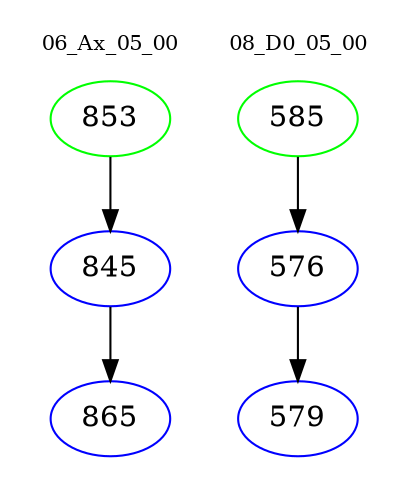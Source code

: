 digraph{
subgraph cluster_0 {
color = white
label = "06_Ax_05_00";
fontsize=10;
T0_853 [label="853", color="green"]
T0_853 -> T0_845 [color="black"]
T0_845 [label="845", color="blue"]
T0_845 -> T0_865 [color="black"]
T0_865 [label="865", color="blue"]
}
subgraph cluster_1 {
color = white
label = "08_D0_05_00";
fontsize=10;
T1_585 [label="585", color="green"]
T1_585 -> T1_576 [color="black"]
T1_576 [label="576", color="blue"]
T1_576 -> T1_579 [color="black"]
T1_579 [label="579", color="blue"]
}
}
